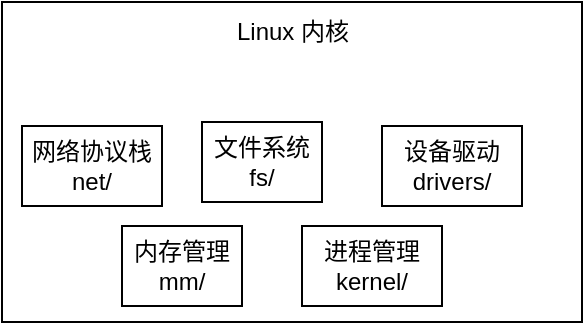 <mxfile version="28.0.4">
  <diagram name="第 1 页" id="L3JkcKsGsamUv1ZT6pgu">
    <mxGraphModel dx="895" dy="511" grid="1" gridSize="10" guides="1" tooltips="1" connect="1" arrows="1" fold="1" page="1" pageScale="1" pageWidth="827" pageHeight="1169" math="0" shadow="0">
      <root>
        <mxCell id="0" />
        <mxCell id="1" parent="0" />
        <mxCell id="TOqnptQwhcvpkMN1sj_2-1" value="" style="rounded=0;whiteSpace=wrap;html=1;" vertex="1" parent="1">
          <mxGeometry x="300" y="118" width="290" height="160" as="geometry" />
        </mxCell>
        <mxCell id="TOqnptQwhcvpkMN1sj_2-2" value="Linux 内核" style="text;html=1;align=center;verticalAlign=middle;resizable=0;points=[];autosize=1;strokeColor=none;fillColor=none;" vertex="1" parent="1">
          <mxGeometry x="405" y="118" width="80" height="30" as="geometry" />
        </mxCell>
        <mxCell id="TOqnptQwhcvpkMN1sj_2-3" value="网络协议栈 net/" style="rounded=0;whiteSpace=wrap;html=1;" vertex="1" parent="1">
          <mxGeometry x="310" y="180" width="70" height="40" as="geometry" />
        </mxCell>
        <mxCell id="TOqnptQwhcvpkMN1sj_2-4" value="&lt;span style=&quot;background-color: transparent; color: light-dark(rgb(0, 0, 0), rgb(255, 255, 255));&quot;&gt;文件系统 fs/&lt;/span&gt;" style="rounded=0;whiteSpace=wrap;html=1;" vertex="1" parent="1">
          <mxGeometry x="400" y="178" width="60" height="40" as="geometry" />
        </mxCell>
        <mxCell id="TOqnptQwhcvpkMN1sj_2-5" value="设备驱动 drivers/" style="rounded=0;whiteSpace=wrap;html=1;" vertex="1" parent="1">
          <mxGeometry x="490" y="180" width="70" height="40" as="geometry" />
        </mxCell>
        <mxCell id="TOqnptQwhcvpkMN1sj_2-6" value="内存管理 mm/" style="rounded=0;whiteSpace=wrap;html=1;" vertex="1" parent="1">
          <mxGeometry x="360" y="230" width="60" height="40" as="geometry" />
        </mxCell>
        <mxCell id="TOqnptQwhcvpkMN1sj_2-7" value="进程管理 kernel/" style="rounded=0;whiteSpace=wrap;html=1;" vertex="1" parent="1">
          <mxGeometry x="450" y="230" width="70" height="40" as="geometry" />
        </mxCell>
      </root>
    </mxGraphModel>
  </diagram>
</mxfile>
